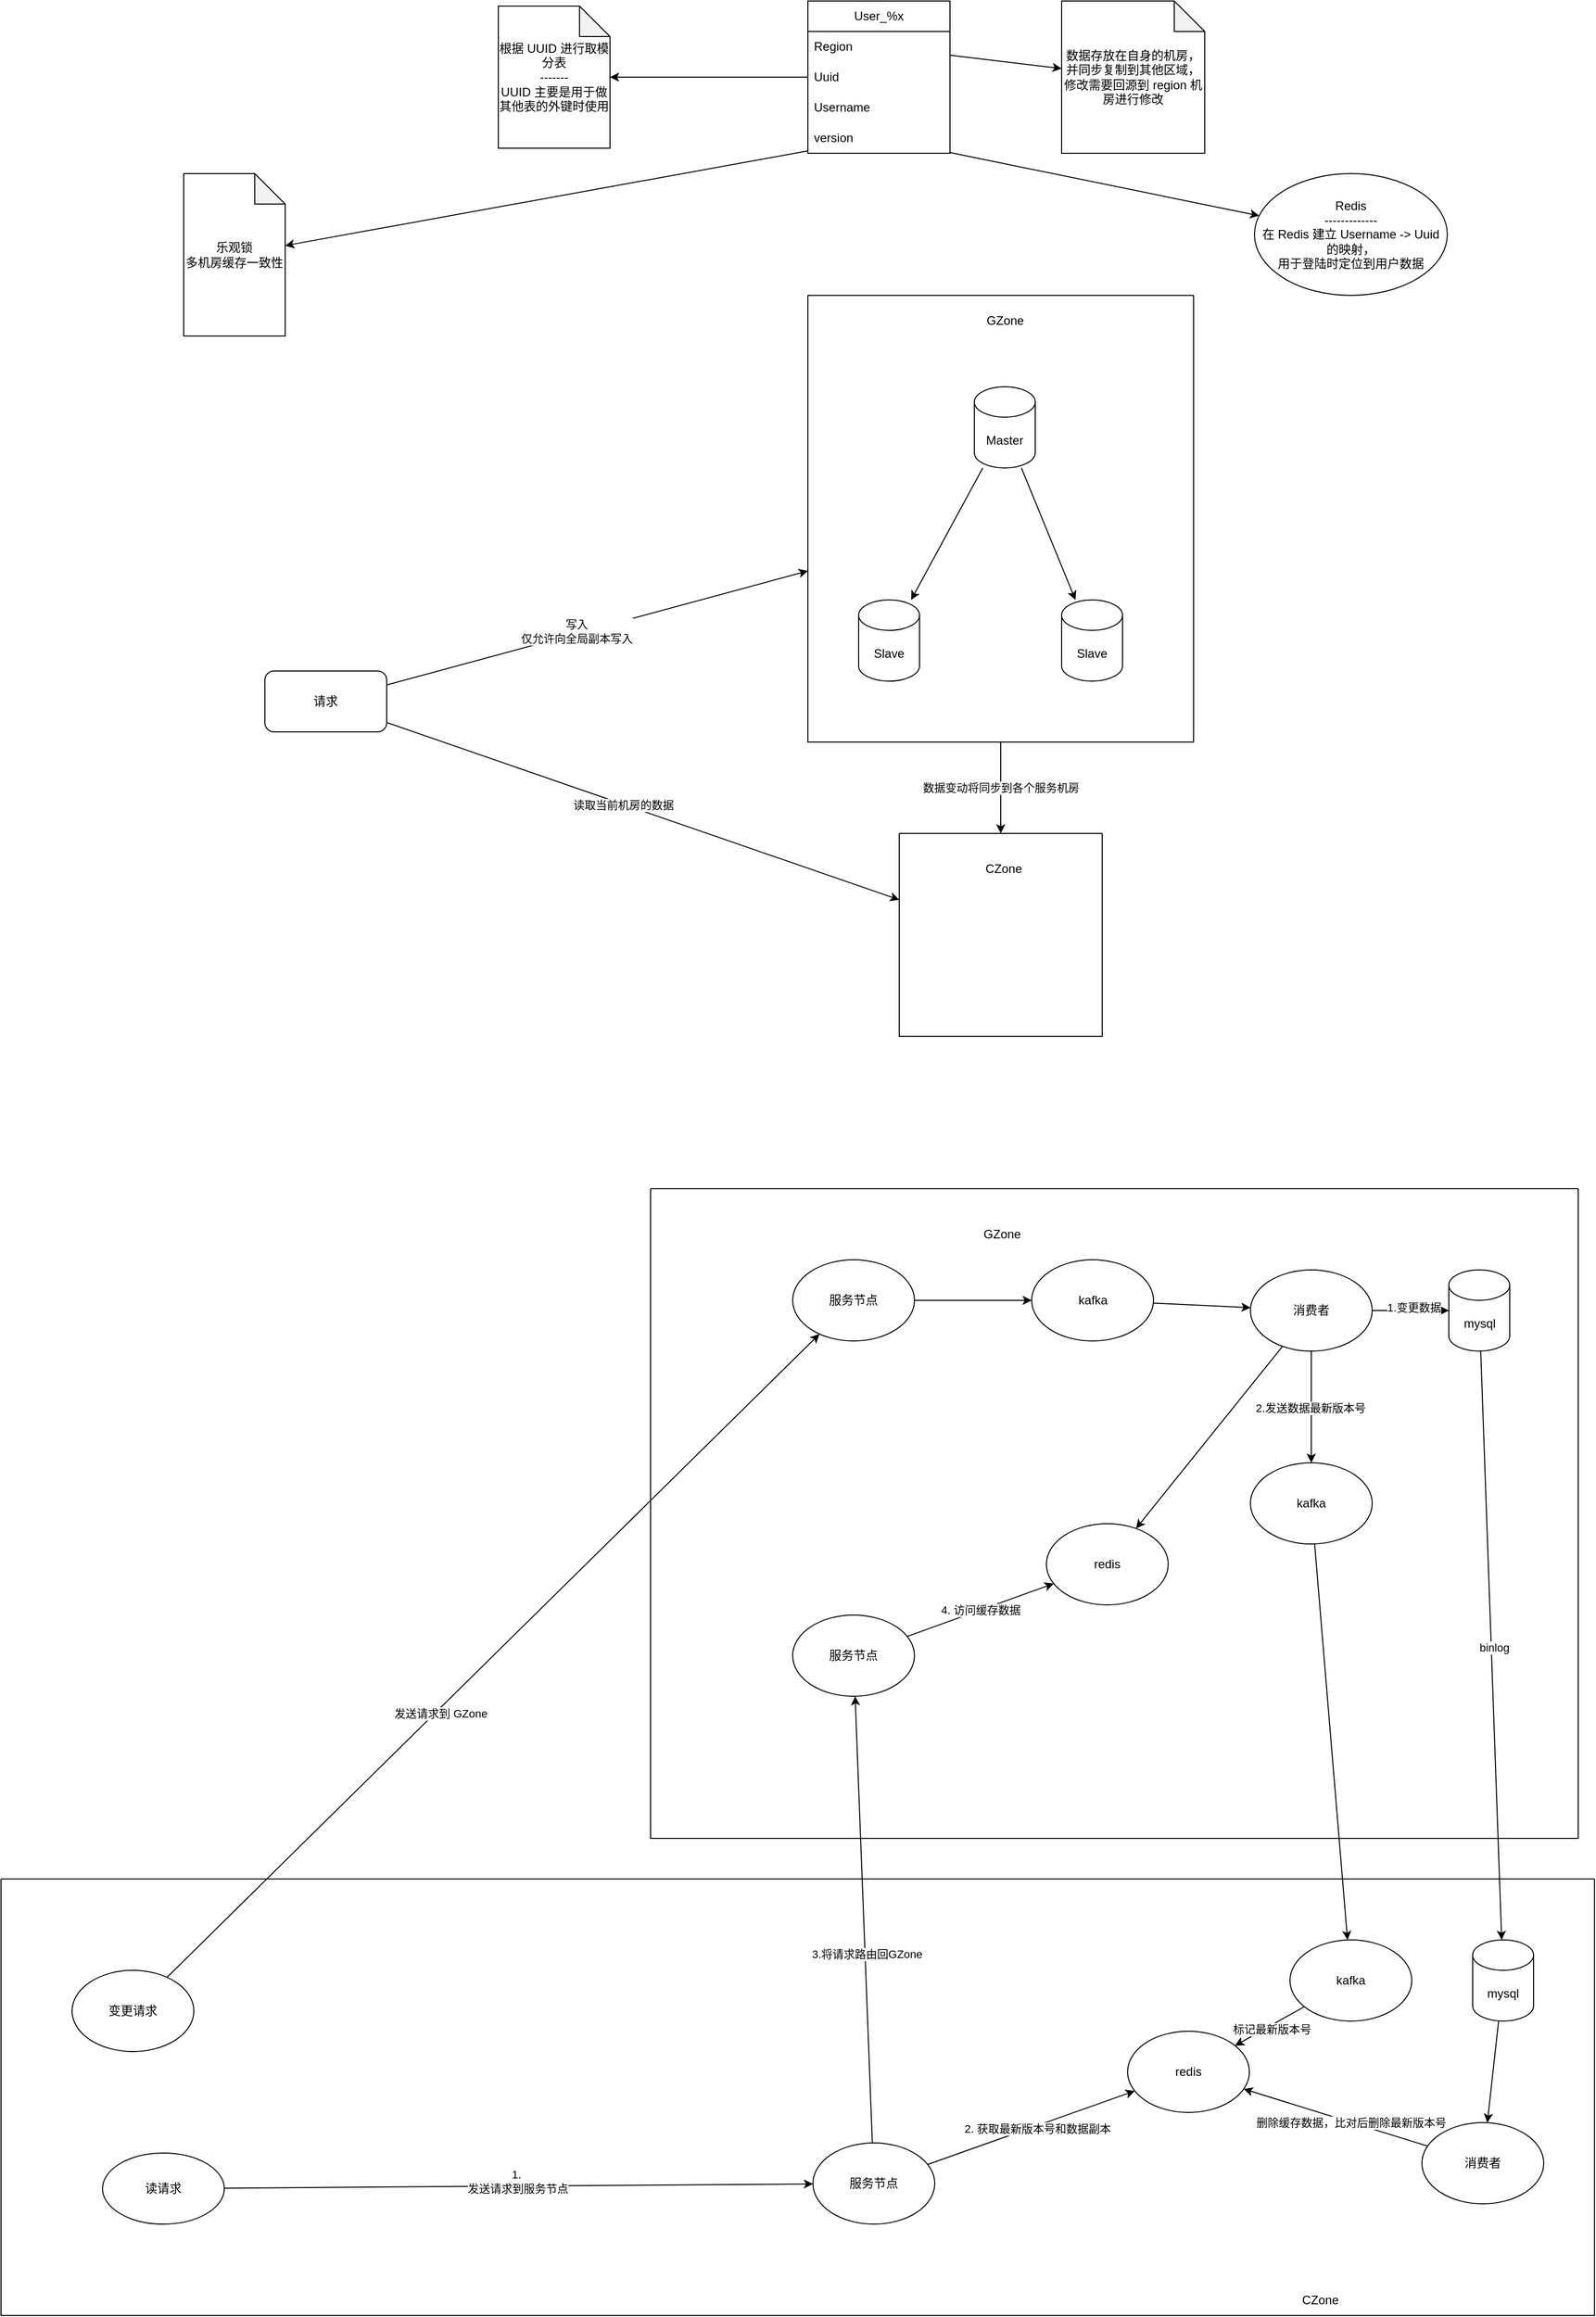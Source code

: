 <mxfile>
    <diagram id="wXllVKrE9OAaDM3rbc0w" name="Page-1">
        <mxGraphModel dx="2505" dy="682" grid="1" gridSize="10" guides="1" tooltips="1" connect="1" arrows="1" fold="1" page="1" pageScale="1" pageWidth="827" pageHeight="1169" math="0" shadow="0">
            <root>
                <mxCell id="0"/>
                <mxCell id="1" parent="0"/>
                <mxCell id="2" value="User_%x" style="swimlane;fontStyle=0;childLayout=stackLayout;horizontal=1;startSize=30;horizontalStack=0;resizeParent=1;resizeParentMax=0;resizeLast=0;collapsible=1;marginBottom=0;whiteSpace=wrap;html=1;" parent="1" vertex="1">
                    <mxGeometry x="45" y="30" width="140" height="150" as="geometry"/>
                </mxCell>
                <mxCell id="3" value="Region" style="text;strokeColor=none;fillColor=none;align=left;verticalAlign=middle;spacingLeft=4;spacingRight=4;overflow=hidden;points=[[0,0.5],[1,0.5]];portConstraint=eastwest;rotatable=0;whiteSpace=wrap;html=1;" parent="2" vertex="1">
                    <mxGeometry y="30" width="140" height="30" as="geometry"/>
                </mxCell>
                <mxCell id="4" value="Uuid" style="text;strokeColor=none;fillColor=none;align=left;verticalAlign=middle;spacingLeft=4;spacingRight=4;overflow=hidden;points=[[0,0.5],[1,0.5]];portConstraint=eastwest;rotatable=0;whiteSpace=wrap;html=1;" parent="2" vertex="1">
                    <mxGeometry y="60" width="140" height="30" as="geometry"/>
                </mxCell>
                <mxCell id="75" value="Username" style="text;strokeColor=none;fillColor=none;align=left;verticalAlign=middle;spacingLeft=4;spacingRight=4;overflow=hidden;points=[[0,0.5],[1,0.5]];portConstraint=eastwest;rotatable=0;whiteSpace=wrap;html=1;" vertex="1" parent="2">
                    <mxGeometry y="90" width="140" height="30" as="geometry"/>
                </mxCell>
                <mxCell id="5" value="version" style="text;strokeColor=none;fillColor=none;align=left;verticalAlign=middle;spacingLeft=4;spacingRight=4;overflow=hidden;points=[[0,0.5],[1,0.5]];portConstraint=eastwest;rotatable=0;whiteSpace=wrap;html=1;" parent="2" vertex="1">
                    <mxGeometry y="120" width="140" height="30" as="geometry"/>
                </mxCell>
                <mxCell id="15" style="edgeStyle=none;html=1;" parent="1" source="6" target="13" edge="1">
                    <mxGeometry relative="1" as="geometry"/>
                </mxCell>
                <mxCell id="16" value="数据变动将同步到各个服务机房" style="edgeLabel;html=1;align=center;verticalAlign=middle;resizable=0;points=[];" parent="15" vertex="1" connectable="0">
                    <mxGeometry x="-0.015" relative="1" as="geometry">
                        <mxPoint as="offset"/>
                    </mxGeometry>
                </mxCell>
                <mxCell id="6" value="" style="swimlane;startSize=0;" parent="1" vertex="1">
                    <mxGeometry x="45" y="320" width="380" height="440" as="geometry"/>
                </mxCell>
                <mxCell id="7" value="GZone" style="text;html=1;align=center;verticalAlign=middle;resizable=0;points=[];autosize=1;strokeColor=none;fillColor=none;" parent="6" vertex="1">
                    <mxGeometry x="164" y="10" width="60" height="30" as="geometry"/>
                </mxCell>
                <mxCell id="11" style="edgeStyle=none;html=1;" parent="6" source="8" target="9" edge="1">
                    <mxGeometry relative="1" as="geometry"/>
                </mxCell>
                <mxCell id="12" style="edgeStyle=none;html=1;" parent="6" source="8" target="10" edge="1">
                    <mxGeometry relative="1" as="geometry"/>
                </mxCell>
                <mxCell id="8" value="Master" style="shape=cylinder3;whiteSpace=wrap;html=1;boundedLbl=1;backgroundOutline=1;size=15;" parent="6" vertex="1">
                    <mxGeometry x="164" y="90" width="60" height="80" as="geometry"/>
                </mxCell>
                <mxCell id="9" value="Slave" style="shape=cylinder3;whiteSpace=wrap;html=1;boundedLbl=1;backgroundOutline=1;size=15;" parent="6" vertex="1">
                    <mxGeometry x="50" y="300" width="60" height="80" as="geometry"/>
                </mxCell>
                <mxCell id="10" value="Slave" style="shape=cylinder3;whiteSpace=wrap;html=1;boundedLbl=1;backgroundOutline=1;size=15;" parent="6" vertex="1">
                    <mxGeometry x="250" y="300" width="60" height="80" as="geometry"/>
                </mxCell>
                <mxCell id="13" value="" style="swimlane;startSize=0;" parent="1" vertex="1">
                    <mxGeometry x="135" y="850" width="200" height="200" as="geometry"/>
                </mxCell>
                <mxCell id="14" value="CZone" style="text;html=1;align=center;verticalAlign=middle;whiteSpace=wrap;rounded=0;" parent="13" vertex="1">
                    <mxGeometry x="73" y="20" width="60" height="30" as="geometry"/>
                </mxCell>
                <mxCell id="17" value="数据存放在自身的机房，并同步复制到其他区域，修改需要回源到 region 机房进行修改" style="shape=note;whiteSpace=wrap;html=1;backgroundOutline=1;darkOpacity=0.05;" parent="1" vertex="1">
                    <mxGeometry x="295" y="30" width="141" height="150" as="geometry"/>
                </mxCell>
                <mxCell id="18" style="edgeStyle=none;html=1;" parent="1" source="3" target="17" edge="1">
                    <mxGeometry relative="1" as="geometry"/>
                </mxCell>
                <mxCell id="19" value="根据 UUID 进行取模分表&lt;br&gt;-------&lt;div&gt;UUID 主要是用于做其他表的外键时使用&lt;/div&gt;" style="shape=note;whiteSpace=wrap;html=1;backgroundOutline=1;darkOpacity=0.05;" parent="1" vertex="1">
                    <mxGeometry x="-260" y="35" width="110" height="140" as="geometry"/>
                </mxCell>
                <mxCell id="20" style="edgeStyle=none;html=1;" parent="1" source="4" target="19" edge="1">
                    <mxGeometry relative="1" as="geometry"/>
                </mxCell>
                <mxCell id="22" value="Redis&lt;br&gt;-------------&lt;br&gt;在 Redis 建立 Username -&amp;gt; Uuid 的映射，&lt;br&gt;用于登陆时定位到用户数据" style="ellipse;whiteSpace=wrap;html=1;" parent="1" vertex="1">
                    <mxGeometry x="485" y="200" width="190" height="120" as="geometry"/>
                </mxCell>
                <mxCell id="23" style="edgeStyle=none;html=1;" parent="1" source="5" target="22" edge="1">
                    <mxGeometry relative="1" as="geometry"/>
                </mxCell>
                <mxCell id="25" style="edgeStyle=none;html=1;" edge="1" parent="1" source="24" target="6">
                    <mxGeometry relative="1" as="geometry"/>
                </mxCell>
                <mxCell id="26" value="写入&lt;br&gt;仅允许向全局副本写入" style="edgeLabel;html=1;align=center;verticalAlign=middle;resizable=0;points=[];" vertex="1" connectable="0" parent="25">
                    <mxGeometry x="-0.102" y="3" relative="1" as="geometry">
                        <mxPoint x="1" as="offset"/>
                    </mxGeometry>
                </mxCell>
                <mxCell id="27" style="edgeStyle=none;html=1;" edge="1" parent="1" source="24" target="13">
                    <mxGeometry relative="1" as="geometry"/>
                </mxCell>
                <mxCell id="28" value="读取当前机房的数据" style="edgeLabel;html=1;align=center;verticalAlign=middle;resizable=0;points=[];" vertex="1" connectable="0" parent="27">
                    <mxGeometry x="-0.078" relative="1" as="geometry">
                        <mxPoint as="offset"/>
                    </mxGeometry>
                </mxCell>
                <mxCell id="24" value="请求" style="rounded=1;whiteSpace=wrap;html=1;" vertex="1" parent="1">
                    <mxGeometry x="-490" y="690" width="120" height="60" as="geometry"/>
                </mxCell>
                <mxCell id="35" style="edgeStyle=none;html=1;" edge="1" parent="1" source="74" target="31">
                    <mxGeometry relative="1" as="geometry">
                        <mxPoint x="-542.917" y="2000" as="sourcePoint"/>
                    </mxGeometry>
                </mxCell>
                <mxCell id="69" value="发送请求到 GZone" style="edgeLabel;html=1;align=center;verticalAlign=middle;resizable=0;points=[];" vertex="1" connectable="0" parent="35">
                    <mxGeometry x="-0.173" y="-3" relative="1" as="geometry">
                        <mxPoint x="1" as="offset"/>
                    </mxGeometry>
                </mxCell>
                <mxCell id="39" value="" style="swimlane;startSize=0;" vertex="1" parent="1">
                    <mxGeometry x="-110" y="1200" width="914" height="640" as="geometry"/>
                </mxCell>
                <mxCell id="40" value="GZone" style="text;html=1;align=center;verticalAlign=middle;resizable=0;points=[];autosize=1;strokeColor=none;fillColor=none;" vertex="1" parent="39">
                    <mxGeometry x="315.5" y="30" width="60" height="30" as="geometry"/>
                </mxCell>
                <mxCell id="64" style="edgeStyle=none;html=1;" edge="1" parent="39" source="31" target="63">
                    <mxGeometry relative="1" as="geometry"/>
                </mxCell>
                <mxCell id="31" value="服务节点" style="ellipse;whiteSpace=wrap;html=1;" vertex="1" parent="39">
                    <mxGeometry x="140" y="70" width="120" height="80" as="geometry"/>
                </mxCell>
                <mxCell id="32" value="kafka" style="ellipse;whiteSpace=wrap;html=1;" vertex="1" parent="39">
                    <mxGeometry x="591" y="270" width="120" height="80" as="geometry"/>
                </mxCell>
                <mxCell id="33" style="edgeStyle=none;html=1;" edge="1" parent="39" source="65" target="32">
                    <mxGeometry relative="1" as="geometry"/>
                </mxCell>
                <mxCell id="34" value="2.发送数据最新版本号" style="edgeLabel;html=1;align=center;verticalAlign=middle;resizable=0;points=[];" vertex="1" connectable="0" parent="33">
                    <mxGeometry x="0.017" y="-1" relative="1" as="geometry">
                        <mxPoint as="offset"/>
                    </mxGeometry>
                </mxCell>
                <mxCell id="37" style="edgeStyle=none;html=1;" edge="1" parent="39" source="65" target="49">
                    <mxGeometry relative="1" as="geometry">
                        <mxPoint x="711.059" y="128.227" as="targetPoint"/>
                    </mxGeometry>
                </mxCell>
                <mxCell id="38" value="1.变更数据" style="edgeLabel;html=1;align=center;verticalAlign=middle;resizable=0;points=[];" vertex="1" connectable="0" parent="37">
                    <mxGeometry x="0.052" y="3" relative="1" as="geometry">
                        <mxPoint x="1" as="offset"/>
                    </mxGeometry>
                </mxCell>
                <mxCell id="49" value="mysql" style="shape=cylinder3;whiteSpace=wrap;html=1;boundedLbl=1;backgroundOutline=1;size=15;" vertex="1" parent="39">
                    <mxGeometry x="786.5" y="80" width="60" height="80" as="geometry"/>
                </mxCell>
                <mxCell id="66" style="edgeStyle=none;html=1;" edge="1" parent="39" source="63" target="65">
                    <mxGeometry relative="1" as="geometry"/>
                </mxCell>
                <mxCell id="63" value="kafka" style="ellipse;whiteSpace=wrap;html=1;" vertex="1" parent="39">
                    <mxGeometry x="375.5" y="70" width="120" height="80" as="geometry"/>
                </mxCell>
                <mxCell id="71" style="edgeStyle=none;html=1;" edge="1" parent="39" source="65" target="70">
                    <mxGeometry relative="1" as="geometry"/>
                </mxCell>
                <mxCell id="65" value="消费者" style="ellipse;whiteSpace=wrap;html=1;" vertex="1" parent="39">
                    <mxGeometry x="591" y="80" width="120" height="80" as="geometry"/>
                </mxCell>
                <mxCell id="70" value="redis" style="ellipse;whiteSpace=wrap;html=1;" vertex="1" parent="39">
                    <mxGeometry x="390" y="330" width="120" height="80" as="geometry"/>
                </mxCell>
                <mxCell id="73" value="4. 访问缓存数据" style="edgeStyle=none;html=1;" edge="1" parent="39" source="72" target="70">
                    <mxGeometry relative="1" as="geometry"/>
                </mxCell>
                <mxCell id="72" value="服务节点" style="ellipse;whiteSpace=wrap;html=1;" vertex="1" parent="39">
                    <mxGeometry x="140" y="420" width="120" height="80" as="geometry"/>
                </mxCell>
                <mxCell id="41" value="" style="swimlane;startSize=0;" vertex="1" parent="1">
                    <mxGeometry x="-750" y="1880" width="1570" height="430" as="geometry"/>
                </mxCell>
                <mxCell id="43" value="CZone" style="text;html=1;align=center;verticalAlign=middle;whiteSpace=wrap;rounded=0;" vertex="1" parent="41">
                    <mxGeometry x="1270" y="400" width="60" height="30" as="geometry"/>
                </mxCell>
                <mxCell id="47" style="edgeStyle=none;html=1;" edge="1" parent="41" source="44" target="46">
                    <mxGeometry relative="1" as="geometry"/>
                </mxCell>
                <mxCell id="48" value="标记最新版本号" style="edgeLabel;html=1;align=center;verticalAlign=middle;resizable=0;points=[];" vertex="1" connectable="0" parent="47">
                    <mxGeometry x="-0.016" y="3" relative="1" as="geometry">
                        <mxPoint as="offset"/>
                    </mxGeometry>
                </mxCell>
                <mxCell id="44" value="kafka" style="ellipse;whiteSpace=wrap;html=1;" vertex="1" parent="41">
                    <mxGeometry x="1270" y="60" width="120" height="80" as="geometry"/>
                </mxCell>
                <mxCell id="46" value="redis" style="ellipse;whiteSpace=wrap;html=1;" vertex="1" parent="41">
                    <mxGeometry x="1110" y="150" width="120" height="80" as="geometry"/>
                </mxCell>
                <mxCell id="54" style="edgeStyle=none;html=1;" edge="1" parent="41" source="50" target="53">
                    <mxGeometry relative="1" as="geometry"/>
                </mxCell>
                <mxCell id="50" value="mysql" style="shape=cylinder3;whiteSpace=wrap;html=1;boundedLbl=1;backgroundOutline=1;size=15;" vertex="1" parent="41">
                    <mxGeometry x="1450" y="60" width="60" height="80" as="geometry"/>
                </mxCell>
                <mxCell id="55" style="edgeStyle=none;html=1;" edge="1" parent="41" source="53" target="46">
                    <mxGeometry relative="1" as="geometry"/>
                </mxCell>
                <mxCell id="56" value="删除缓存数据，比对后删除最新版本号" style="edgeLabel;html=1;align=center;verticalAlign=middle;resizable=0;points=[];" vertex="1" connectable="0" parent="55">
                    <mxGeometry x="-0.154" y="1" relative="1" as="geometry">
                        <mxPoint x="1" as="offset"/>
                    </mxGeometry>
                </mxCell>
                <mxCell id="53" value="消费者" style="ellipse;whiteSpace=wrap;html=1;" vertex="1" parent="41">
                    <mxGeometry x="1400" y="240" width="120" height="80" as="geometry"/>
                </mxCell>
                <mxCell id="61" style="edgeStyle=none;html=1;" edge="1" parent="41" source="58" target="46">
                    <mxGeometry relative="1" as="geometry"/>
                </mxCell>
                <mxCell id="62" value="2.&amp;nbsp;&lt;span style=&quot;background-color: light-dark(#ffffff, var(--ge-dark-color, #121212));&quot;&gt;获取最新版本号和数据副本&lt;/span&gt;" style="edgeLabel;html=1;align=center;verticalAlign=middle;resizable=0;points=[];" vertex="1" connectable="0" parent="61">
                    <mxGeometry x="0.042" y="-3" relative="1" as="geometry">
                        <mxPoint y="-1" as="offset"/>
                    </mxGeometry>
                </mxCell>
                <mxCell id="58" value="服务节点" style="ellipse;whiteSpace=wrap;html=1;" vertex="1" parent="41">
                    <mxGeometry x="800" y="260" width="120" height="80" as="geometry"/>
                </mxCell>
                <mxCell id="57" value="读请求" style="ellipse;whiteSpace=wrap;html=1;" vertex="1" parent="41">
                    <mxGeometry x="100" y="270" width="120" height="70" as="geometry"/>
                </mxCell>
                <mxCell id="59" style="edgeStyle=none;html=1;" edge="1" parent="41" source="57" target="58">
                    <mxGeometry relative="1" as="geometry"/>
                </mxCell>
                <mxCell id="60" value="1.&amp;nbsp;&lt;div&gt;发送请求到服务节点&lt;/div&gt;" style="edgeLabel;html=1;align=center;verticalAlign=middle;resizable=0;points=[];" vertex="1" connectable="0" parent="59">
                    <mxGeometry x="0.0" y="4" relative="1" as="geometry">
                        <mxPoint x="-1" y="-1" as="offset"/>
                    </mxGeometry>
                </mxCell>
                <mxCell id="74" value="变更请求" style="ellipse;whiteSpace=wrap;html=1;" vertex="1" parent="41">
                    <mxGeometry x="70" y="90" width="120" height="80" as="geometry"/>
                </mxCell>
                <mxCell id="45" style="edgeStyle=none;html=1;" edge="1" parent="1" source="32" target="44">
                    <mxGeometry relative="1" as="geometry"/>
                </mxCell>
                <mxCell id="51" style="edgeStyle=none;html=1;" edge="1" parent="1" source="49" target="50">
                    <mxGeometry relative="1" as="geometry"/>
                </mxCell>
                <mxCell id="52" value="binlog" style="edgeLabel;html=1;align=center;verticalAlign=middle;resizable=0;points=[];" vertex="1" connectable="0" parent="51">
                    <mxGeometry x="0.011" y="2" relative="1" as="geometry">
                        <mxPoint y="-1" as="offset"/>
                    </mxGeometry>
                </mxCell>
                <mxCell id="67" style="edgeStyle=none;html=1;" edge="1" parent="1" source="58" target="72">
                    <mxGeometry relative="1" as="geometry">
                        <mxPoint x="-121" y="1676.667" as="targetPoint"/>
                    </mxGeometry>
                </mxCell>
                <mxCell id="68" value="3.将请求路由回GZone" style="edgeLabel;html=1;align=center;verticalAlign=middle;resizable=0;points=[];" vertex="1" connectable="0" parent="67">
                    <mxGeometry x="-0.158" y="-1" relative="1" as="geometry">
                        <mxPoint y="-1" as="offset"/>
                    </mxGeometry>
                </mxCell>
                <mxCell id="76" value="乐观锁&lt;div&gt;多机房缓存一致性&lt;/div&gt;" style="shape=note;whiteSpace=wrap;html=1;backgroundOutline=1;darkOpacity=0.05;" vertex="1" parent="1">
                    <mxGeometry x="-570" y="200" width="100" height="160" as="geometry"/>
                </mxCell>
                <mxCell id="78" style="edgeStyle=none;html=1;" edge="1" parent="1" source="5" target="76">
                    <mxGeometry relative="1" as="geometry"/>
                </mxCell>
            </root>
        </mxGraphModel>
    </diagram>
</mxfile>